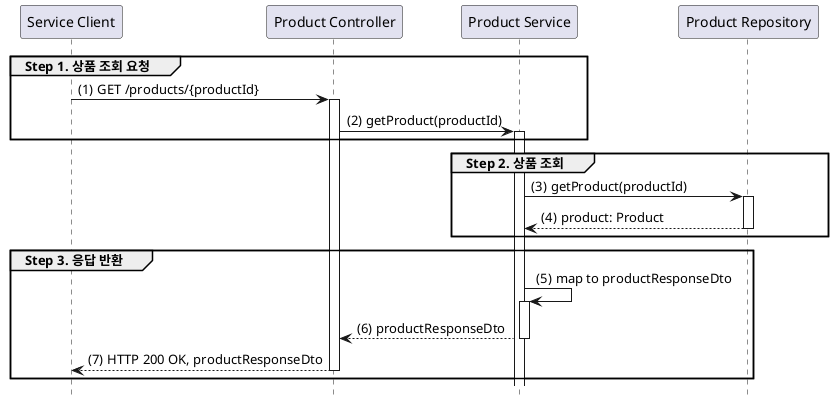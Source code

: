@startuml

hide footbox
autoactivate on

participant "Service Client" as sc
participant "Product Controller" as pc
participant "Product Service" as ps
participant "Product Repository" as pr

group Step 1. 상품 조회 요청
    autonumber 1 "(0)"
    sc -> pc : GET /products/{productId}
    pc -> ps : getProduct(productId)
end

group Step 2. 상품 조회
    ps -> pr : getProduct(productId)
    pr --> ps : product: Product
end

group Step 3. 응답 반환
    ps -> ps : map to productResponseDto
    ps --> pc : productResponseDto
    pc --> sc : HTTP 200 OK, productResponseDto
end

@enduml